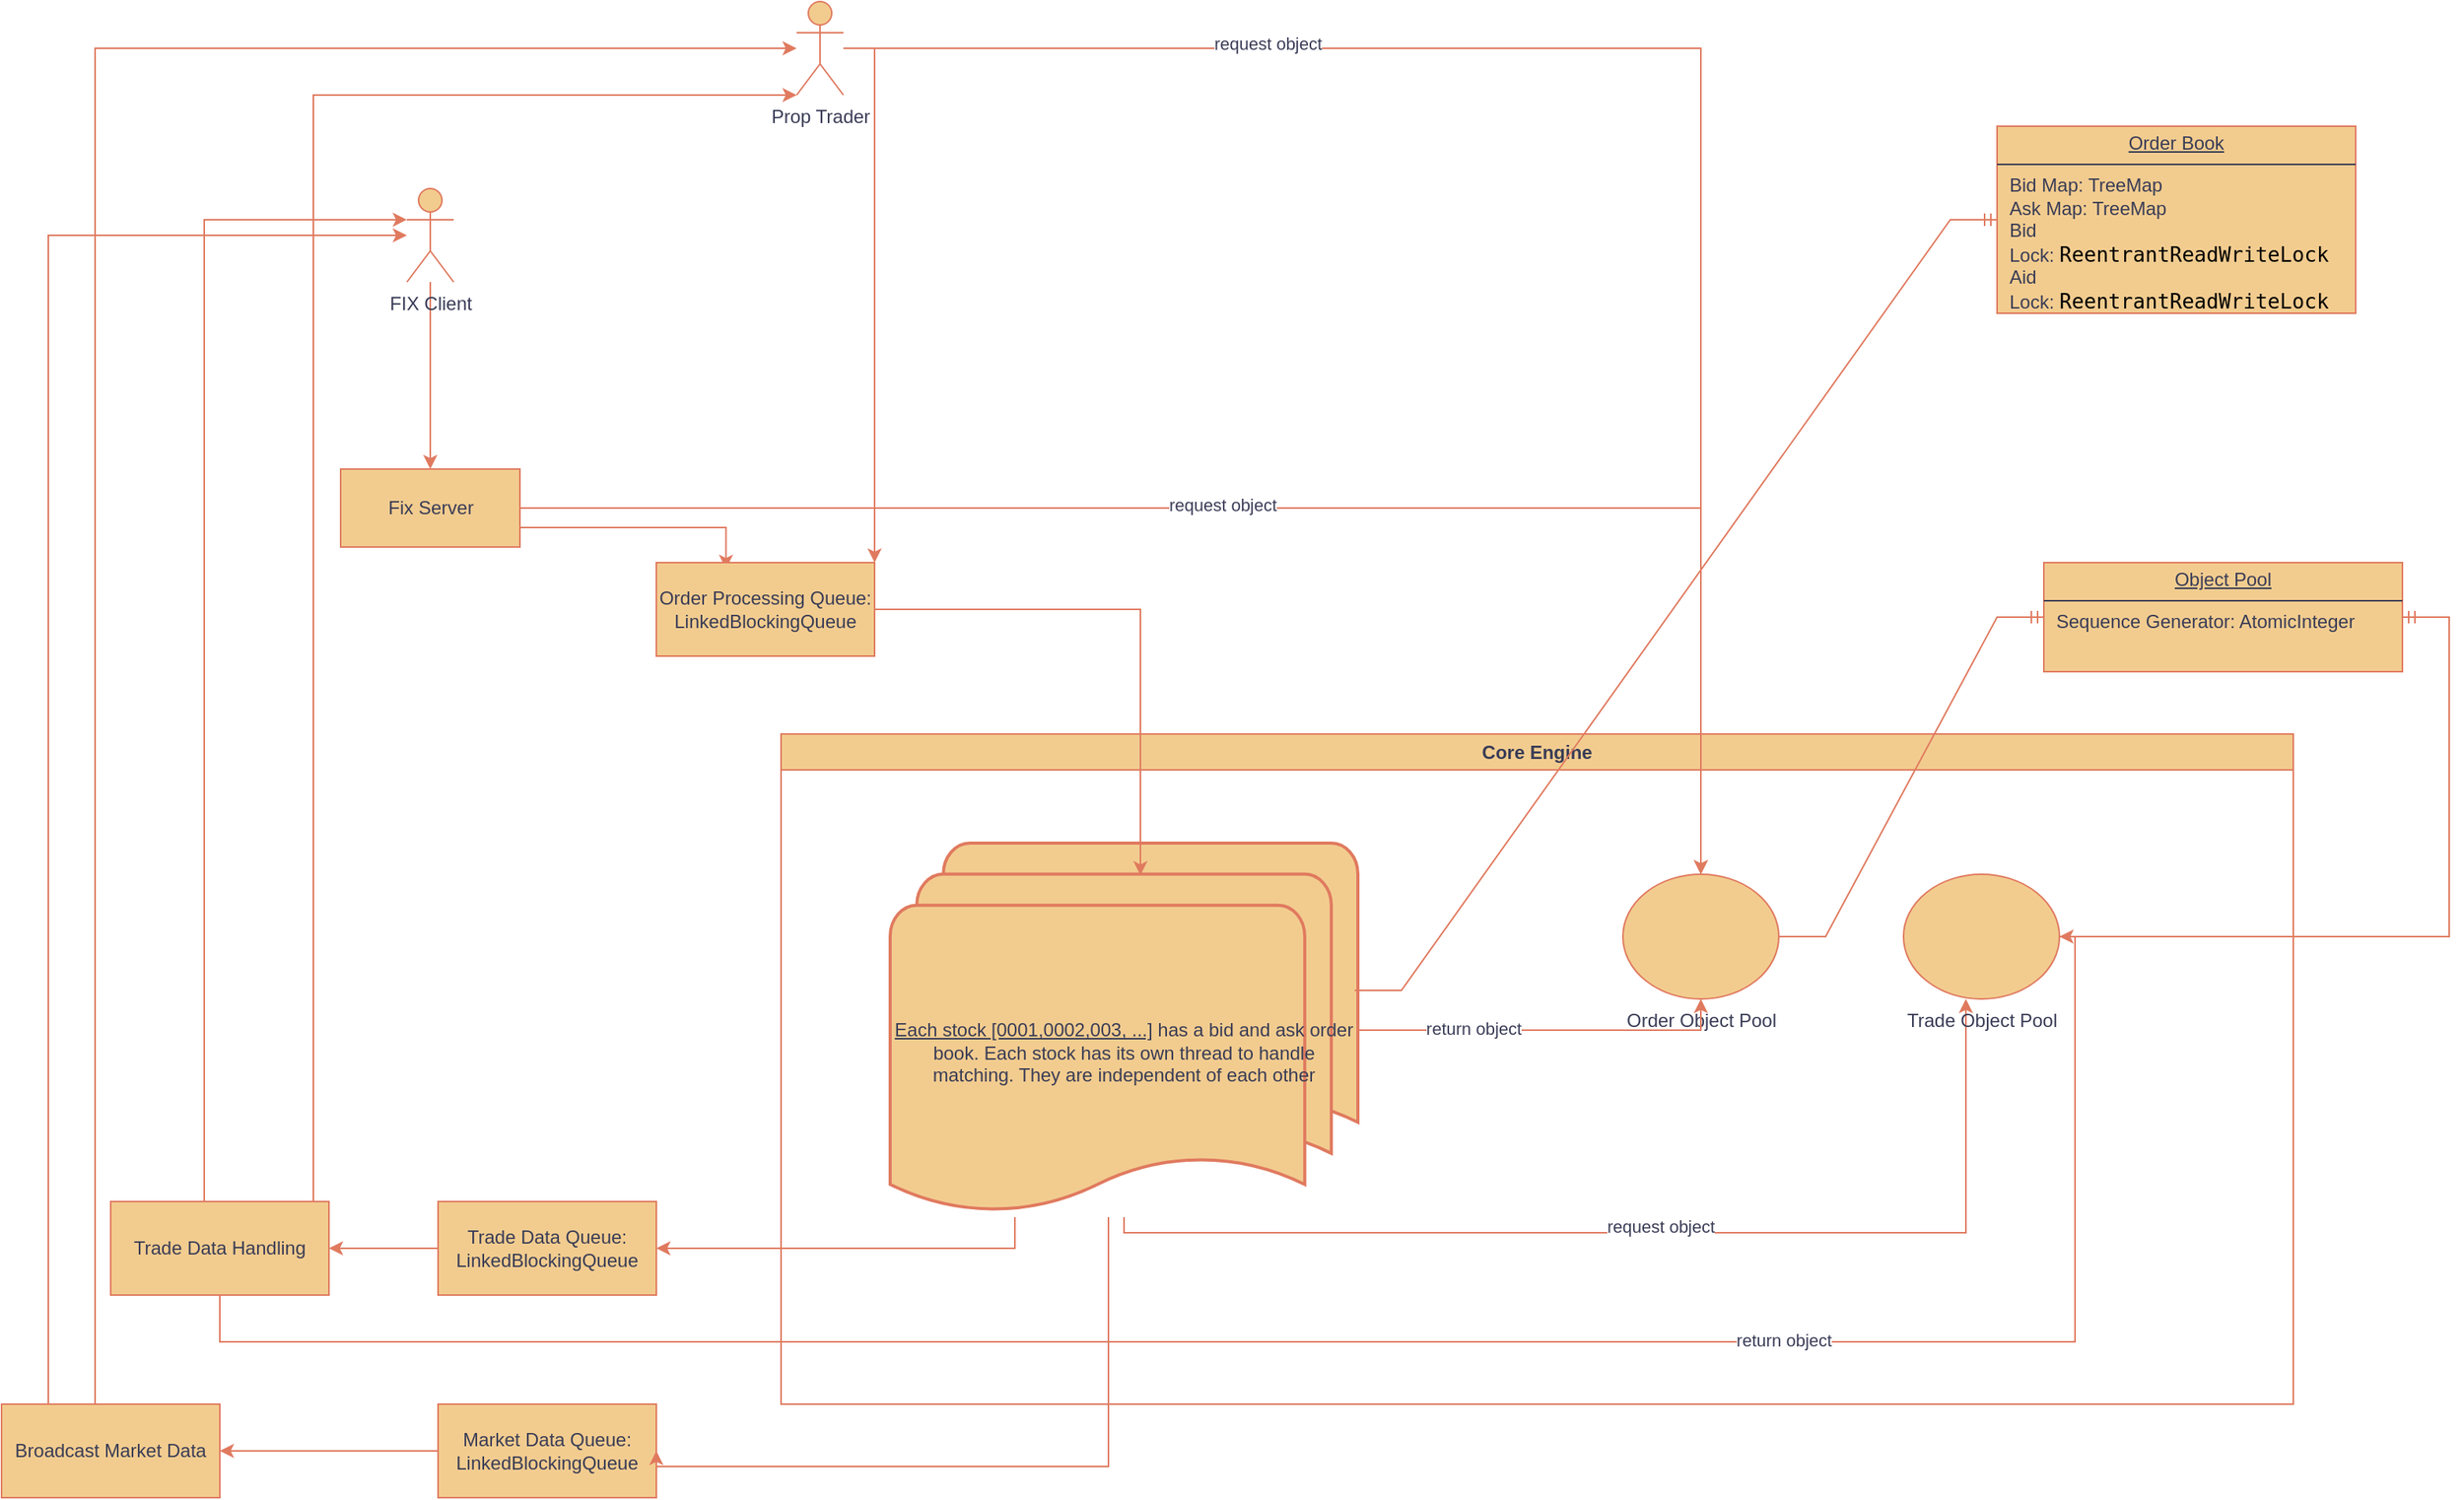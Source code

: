 <mxfile version="27.1.6">
  <diagram name="Page-1" id="BqjZxPg3twLJBN4jlAxS">
    <mxGraphModel dx="1804" dy="1148" grid="1" gridSize="10" guides="1" tooltips="1" connect="1" arrows="1" fold="1" page="1" pageScale="1" pageWidth="850" pageHeight="1100" math="0" shadow="0">
      <root>
        <mxCell id="0" />
        <mxCell id="1" parent="0" />
        <mxCell id="ImoLSvf8AdFzC4C-n9gq-60" style="edgeStyle=orthogonalEdgeStyle;rounded=0;orthogonalLoop=1;jettySize=auto;html=1;strokeColor=#E07A5F;fontColor=#393C56;fillColor=#F2CC8F;" edge="1" parent="1" source="ImoLSvf8AdFzC4C-n9gq-1" target="ImoLSvf8AdFzC4C-n9gq-5">
          <mxGeometry relative="1" as="geometry" />
        </mxCell>
        <object label="FIX Client" id="ImoLSvf8AdFzC4C-n9gq-1">
          <mxCell style="shape=umlActor;verticalLabelPosition=bottom;verticalAlign=top;html=1;outlineConnect=0;labelBackgroundColor=none;fillColor=#F2CC8F;strokeColor=#E07A5F;fontColor=#393C56;" vertex="1" parent="1">
            <mxGeometry x="290" y="150" width="30" height="60" as="geometry" />
          </mxCell>
        </object>
        <mxCell id="ImoLSvf8AdFzC4C-n9gq-2" value="Prop Trader" style="shape=umlActor;verticalLabelPosition=bottom;verticalAlign=top;html=1;outlineConnect=0;labelBackgroundColor=none;fillColor=#F2CC8F;strokeColor=#E07A5F;fontColor=#393C56;" vertex="1" parent="1">
          <mxGeometry x="540" y="30" width="30" height="60" as="geometry" />
        </mxCell>
        <mxCell id="ImoLSvf8AdFzC4C-n9gq-9" style="edgeStyle=orthogonalEdgeStyle;rounded=0;orthogonalLoop=1;jettySize=auto;html=1;strokeColor=#E07A5F;fontColor=#393C56;fillColor=#F2CC8F;entryX=0.319;entryY=0.067;entryDx=0;entryDy=0;entryPerimeter=0;exitX=1;exitY=0.75;exitDx=0;exitDy=0;" edge="1" parent="1" source="ImoLSvf8AdFzC4C-n9gq-5" target="ImoLSvf8AdFzC4C-n9gq-7">
          <mxGeometry relative="1" as="geometry" />
        </mxCell>
        <mxCell id="ImoLSvf8AdFzC4C-n9gq-40" style="edgeStyle=orthogonalEdgeStyle;rounded=0;orthogonalLoop=1;jettySize=auto;html=1;strokeColor=#E07A5F;fontColor=#393C56;fillColor=#F2CC8F;" edge="1" parent="1" source="ImoLSvf8AdFzC4C-n9gq-5" target="ImoLSvf8AdFzC4C-n9gq-36">
          <mxGeometry relative="1" as="geometry" />
        </mxCell>
        <mxCell id="ImoLSvf8AdFzC4C-n9gq-44" value="request object" style="edgeLabel;html=1;align=center;verticalAlign=middle;resizable=0;points=[];strokeColor=#E07A5F;fontColor=#393C56;fillColor=#F2CC8F;" vertex="1" connectable="0" parent="ImoLSvf8AdFzC4C-n9gq-40">
          <mxGeometry x="-0.093" y="2" relative="1" as="geometry">
            <mxPoint as="offset" />
          </mxGeometry>
        </mxCell>
        <mxCell id="ImoLSvf8AdFzC4C-n9gq-5" value="Fix Server" style="rounded=0;whiteSpace=wrap;html=1;strokeColor=#E07A5F;fontColor=#393C56;fillColor=#F2CC8F;" vertex="1" parent="1">
          <mxGeometry x="247.5" y="330" width="115" height="50" as="geometry" />
        </mxCell>
        <mxCell id="ImoLSvf8AdFzC4C-n9gq-7" value="Order Processing Queue: LinkedBlockingQueue" style="rounded=0;whiteSpace=wrap;html=1;strokeColor=#E07A5F;fontColor=#393C56;fillColor=#F2CC8F;" vertex="1" parent="1">
          <mxGeometry x="450" y="390" width="140" height="60" as="geometry" />
        </mxCell>
        <mxCell id="ImoLSvf8AdFzC4C-n9gq-13" style="edgeStyle=orthogonalEdgeStyle;rounded=0;orthogonalLoop=1;jettySize=auto;html=1;strokeColor=#E07A5F;fontColor=#393C56;fillColor=#F2CC8F;entryX=1;entryY=0;entryDx=0;entryDy=0;" edge="1" parent="1" source="ImoLSvf8AdFzC4C-n9gq-2" target="ImoLSvf8AdFzC4C-n9gq-7">
          <mxGeometry relative="1" as="geometry">
            <mxPoint x="560" y="130" as="sourcePoint" />
            <mxPoint x="460" y="310" as="targetPoint" />
            <Array as="points">
              <mxPoint x="590" y="60" />
            </Array>
          </mxGeometry>
        </mxCell>
        <mxCell id="ImoLSvf8AdFzC4C-n9gq-55" style="edgeStyle=orthogonalEdgeStyle;rounded=0;orthogonalLoop=1;jettySize=auto;html=1;entryX=1;entryY=0.5;entryDx=0;entryDy=0;strokeColor=#E07A5F;fontColor=#393C56;fillColor=#F2CC8F;" edge="1" parent="1" source="ImoLSvf8AdFzC4C-n9gq-16" target="ImoLSvf8AdFzC4C-n9gq-54">
          <mxGeometry relative="1" as="geometry" />
        </mxCell>
        <mxCell id="ImoLSvf8AdFzC4C-n9gq-16" value="Market Data Queue: LinkedBlockingQueue" style="rounded=0;whiteSpace=wrap;html=1;strokeColor=#E07A5F;fontColor=#393C56;fillColor=#F2CC8F;" vertex="1" parent="1">
          <mxGeometry x="310" y="930" width="140" height="60" as="geometry" />
        </mxCell>
        <mxCell id="ImoLSvf8AdFzC4C-n9gq-56" style="edgeStyle=orthogonalEdgeStyle;rounded=0;orthogonalLoop=1;jettySize=auto;html=1;entryX=1;entryY=0.5;entryDx=0;entryDy=0;strokeColor=#E07A5F;fontColor=#393C56;fillColor=#F2CC8F;" edge="1" parent="1" source="ImoLSvf8AdFzC4C-n9gq-17" target="ImoLSvf8AdFzC4C-n9gq-53">
          <mxGeometry relative="1" as="geometry" />
        </mxCell>
        <mxCell id="ImoLSvf8AdFzC4C-n9gq-17" value="Trade Data Queue: LinkedBlockingQueue" style="rounded=0;whiteSpace=wrap;html=1;strokeColor=#E07A5F;fontColor=#393C56;fillColor=#F2CC8F;" vertex="1" parent="1">
          <mxGeometry x="310" y="800" width="140" height="60" as="geometry" />
        </mxCell>
        <mxCell id="ImoLSvf8AdFzC4C-n9gq-22" value="Core Engine" style="swimlane;whiteSpace=wrap;html=1;strokeColor=#E07A5F;fontColor=#393C56;fillColor=#F2CC8F;" vertex="1" parent="1">
          <mxGeometry x="530" y="500" width="970" height="430" as="geometry" />
        </mxCell>
        <mxCell id="ImoLSvf8AdFzC4C-n9gq-48" style="edgeStyle=orthogonalEdgeStyle;rounded=0;orthogonalLoop=1;jettySize=auto;html=1;strokeColor=#E07A5F;fontColor=#393C56;fillColor=#F2CC8F;" edge="1" parent="ImoLSvf8AdFzC4C-n9gq-22" source="ImoLSvf8AdFzC4C-n9gq-21" target="ImoLSvf8AdFzC4C-n9gq-37">
          <mxGeometry relative="1" as="geometry">
            <Array as="points">
              <mxPoint x="220" y="320" />
              <mxPoint x="760" y="320" />
            </Array>
          </mxGeometry>
        </mxCell>
        <mxCell id="ImoLSvf8AdFzC4C-n9gq-50" value="request object" style="edgeLabel;html=1;align=center;verticalAlign=middle;resizable=0;points=[];strokeColor=#E07A5F;fontColor=#393C56;fillColor=#F2CC8F;" vertex="1" connectable="0" parent="ImoLSvf8AdFzC4C-n9gq-48">
          <mxGeometry x="0.01" y="4" relative="1" as="geometry">
            <mxPoint as="offset" />
          </mxGeometry>
        </mxCell>
        <mxCell id="ImoLSvf8AdFzC4C-n9gq-21" value="&lt;div&gt;&lt;u&gt;&lt;br&gt;&lt;/u&gt;&lt;/div&gt;&lt;u&gt;&lt;div&gt;&lt;u&gt;&lt;br&gt;&lt;/u&gt;&lt;/div&gt;Each stock [0001,0002,003, ...]&lt;/u&gt; has a bid and ask order book. Each stock has its own thread to handle matching. They are independent of each other" style="strokeWidth=2;html=1;shape=mxgraph.flowchart.multi-document;whiteSpace=wrap;strokeColor=#E07A5F;fontColor=#393C56;fillColor=#F2CC8F;" vertex="1" parent="ImoLSvf8AdFzC4C-n9gq-22">
          <mxGeometry x="70" y="70" width="300" height="240" as="geometry" />
        </mxCell>
        <mxCell id="ImoLSvf8AdFzC4C-n9gq-37" value="Trade Object Pool" style="verticalLabelPosition=bottom;verticalAlign=top;html=1;shape=mxgraph.flowchart.on-page_reference;strokeColor=#E07A5F;fontColor=#393C56;fillColor=#F2CC8F;" vertex="1" parent="ImoLSvf8AdFzC4C-n9gq-22">
          <mxGeometry x="720" y="90" width="100" height="80" as="geometry" />
        </mxCell>
        <mxCell id="ImoLSvf8AdFzC4C-n9gq-36" value="Order Object Pool" style="verticalLabelPosition=bottom;verticalAlign=top;html=1;shape=mxgraph.flowchart.on-page_reference;strokeColor=#E07A5F;fontColor=#393C56;fillColor=#F2CC8F;" vertex="1" parent="ImoLSvf8AdFzC4C-n9gq-22">
          <mxGeometry x="540" y="90" width="100" height="80" as="geometry" />
        </mxCell>
        <mxCell id="ImoLSvf8AdFzC4C-n9gq-46" style="edgeStyle=orthogonalEdgeStyle;rounded=0;orthogonalLoop=1;jettySize=auto;html=1;entryX=0.5;entryY=1;entryDx=0;entryDy=0;entryPerimeter=0;strokeColor=#E07A5F;fontColor=#393C56;fillColor=#F2CC8F;" edge="1" parent="ImoLSvf8AdFzC4C-n9gq-22" source="ImoLSvf8AdFzC4C-n9gq-21" target="ImoLSvf8AdFzC4C-n9gq-36">
          <mxGeometry relative="1" as="geometry" />
        </mxCell>
        <mxCell id="ImoLSvf8AdFzC4C-n9gq-47" value="return object" style="edgeLabel;html=1;align=center;verticalAlign=middle;resizable=0;points=[];strokeColor=#E07A5F;fontColor=#393C56;fillColor=#F2CC8F;" vertex="1" connectable="0" parent="ImoLSvf8AdFzC4C-n9gq-46">
          <mxGeometry x="-0.384" y="1" relative="1" as="geometry">
            <mxPoint as="offset" />
          </mxGeometry>
        </mxCell>
        <mxCell id="ImoLSvf8AdFzC4C-n9gq-23" style="edgeStyle=orthogonalEdgeStyle;rounded=0;orthogonalLoop=1;jettySize=auto;html=1;entryX=0.535;entryY=0.086;entryDx=0;entryDy=0;entryPerimeter=0;strokeColor=#E07A5F;fontColor=#393C56;fillColor=#F2CC8F;" edge="1" parent="1" source="ImoLSvf8AdFzC4C-n9gq-7" target="ImoLSvf8AdFzC4C-n9gq-21">
          <mxGeometry relative="1" as="geometry" />
        </mxCell>
        <mxCell id="ImoLSvf8AdFzC4C-n9gq-32" value="&lt;p style=&quot;margin:0px;margin-top:4px;text-align:center;text-decoration:underline;&quot;&gt;Order Book&lt;/p&gt;&lt;hr size=&quot;1&quot; style=&quot;border-style:solid;&quot;&gt;&lt;p style=&quot;margin:0px;margin-left:8px;&quot;&gt;&lt;span style=&quot;background-color: transparent; color: light-dark(rgb(57, 60, 86), rgb(182, 184, 207));&quot;&gt;Bid Map: TreeMap&lt;/span&gt;&lt;/p&gt;&lt;p style=&quot;margin:0px;margin-left:8px;&quot;&gt;Ask Map: TreeMap&lt;/p&gt;&lt;p style=&quot;margin:0px;margin-left:8px;&quot;&gt;Bid Lock:&amp;nbsp;&lt;span style=&quot;font-family: &amp;quot;JetBrains Mono&amp;quot;, monospace; font-size: 9.8pt;&quot;&gt;&lt;font style=&quot;color: rgb(0, 0, 0);&quot;&gt;ReentrantReadWriteLock&lt;/font&gt;&lt;/span&gt;&lt;/p&gt;&lt;p style=&quot;margin:0px;margin-left:8px;&quot;&gt;Aid Lock:&amp;nbsp;&lt;span style=&quot;font-family: &amp;quot;JetBrains Mono&amp;quot;, monospace; font-size: 9.8pt;&quot;&gt;&lt;font style=&quot;color: rgb(0, 0, 0);&quot;&gt;ReentrantReadWriteLock&lt;/font&gt;&lt;/span&gt;&lt;span style=&quot;font-family: &amp;quot;JetBrains Mono&amp;quot;, monospace; font-size: 9.8pt;&quot;&gt;&lt;font style=&quot;color: rgb(0, 0, 0);&quot;&gt;&lt;/font&gt;&lt;/span&gt;&lt;/p&gt;" style="verticalAlign=top;align=left;overflow=fill;html=1;whiteSpace=wrap;strokeColor=#E07A5F;fontColor=#393C56;fillColor=#F2CC8F;" vertex="1" parent="1">
          <mxGeometry x="1310" y="110" width="230" height="120" as="geometry" />
        </mxCell>
        <mxCell id="ImoLSvf8AdFzC4C-n9gq-33" value="" style="edgeStyle=entityRelationEdgeStyle;fontSize=12;html=1;endArrow=ERmandOne;rounded=0;strokeColor=#E07A5F;fontColor=#393C56;fillColor=#F2CC8F;exitX=0.993;exitY=0.394;exitDx=0;exitDy=0;exitPerimeter=0;" edge="1" parent="1" source="ImoLSvf8AdFzC4C-n9gq-21" target="ImoLSvf8AdFzC4C-n9gq-32">
          <mxGeometry width="100" height="100" relative="1" as="geometry">
            <mxPoint x="750" y="650" as="sourcePoint" />
            <mxPoint x="850" y="550" as="targetPoint" />
          </mxGeometry>
        </mxCell>
        <mxCell id="ImoLSvf8AdFzC4C-n9gq-41" style="edgeStyle=orthogonalEdgeStyle;rounded=0;orthogonalLoop=1;jettySize=auto;html=1;entryX=0.5;entryY=0;entryDx=0;entryDy=0;entryPerimeter=0;strokeColor=#E07A5F;fontColor=#393C56;fillColor=#F2CC8F;" edge="1" parent="1" source="ImoLSvf8AdFzC4C-n9gq-2" target="ImoLSvf8AdFzC4C-n9gq-36">
          <mxGeometry relative="1" as="geometry" />
        </mxCell>
        <mxCell id="ImoLSvf8AdFzC4C-n9gq-45" value="request object" style="edgeLabel;html=1;align=center;verticalAlign=middle;resizable=0;points=[];strokeColor=#E07A5F;fontColor=#393C56;fillColor=#F2CC8F;" vertex="1" connectable="0" parent="ImoLSvf8AdFzC4C-n9gq-41">
          <mxGeometry x="-0.496" y="3" relative="1" as="geometry">
            <mxPoint as="offset" />
          </mxGeometry>
        </mxCell>
        <mxCell id="ImoLSvf8AdFzC4C-n9gq-51" style="edgeStyle=orthogonalEdgeStyle;rounded=0;orthogonalLoop=1;jettySize=auto;html=1;strokeColor=#E07A5F;fontColor=#393C56;fillColor=#F2CC8F;entryX=1;entryY=0.5;entryDx=0;entryDy=0;" edge="1" parent="1" source="ImoLSvf8AdFzC4C-n9gq-21" target="ImoLSvf8AdFzC4C-n9gq-17">
          <mxGeometry relative="1" as="geometry">
            <mxPoint x="647.5" y="790" as="sourcePoint" />
            <mxPoint x="360" y="920" as="targetPoint" />
            <Array as="points">
              <mxPoint x="680" y="830" />
            </Array>
          </mxGeometry>
        </mxCell>
        <mxCell id="ImoLSvf8AdFzC4C-n9gq-52" style="edgeStyle=orthogonalEdgeStyle;rounded=0;orthogonalLoop=1;jettySize=auto;html=1;strokeColor=#E07A5F;fontColor=#393C56;fillColor=#F2CC8F;entryX=1;entryY=0.5;entryDx=0;entryDy=0;" edge="1" parent="1" source="ImoLSvf8AdFzC4C-n9gq-21" target="ImoLSvf8AdFzC4C-n9gq-16">
          <mxGeometry relative="1" as="geometry">
            <mxPoint x="780" y="1010" as="targetPoint" />
            <Array as="points">
              <mxPoint x="740" y="970" />
            </Array>
          </mxGeometry>
        </mxCell>
        <mxCell id="ImoLSvf8AdFzC4C-n9gq-53" value="Trade Data Handling" style="rounded=0;whiteSpace=wrap;html=1;strokeColor=#E07A5F;fontColor=#393C56;fillColor=#F2CC8F;" vertex="1" parent="1">
          <mxGeometry x="100" y="800" width="140" height="60" as="geometry" />
        </mxCell>
        <mxCell id="ImoLSvf8AdFzC4C-n9gq-58" style="edgeStyle=orthogonalEdgeStyle;rounded=0;orthogonalLoop=1;jettySize=auto;html=1;strokeColor=#E07A5F;fontColor=#393C56;fillColor=#F2CC8F;" edge="1" parent="1" source="ImoLSvf8AdFzC4C-n9gq-54" target="ImoLSvf8AdFzC4C-n9gq-1">
          <mxGeometry relative="1" as="geometry">
            <mxPoint x="100" y="170" as="targetPoint" />
            <Array as="points">
              <mxPoint x="60" y="180" />
            </Array>
          </mxGeometry>
        </mxCell>
        <mxCell id="ImoLSvf8AdFzC4C-n9gq-59" style="edgeStyle=orthogonalEdgeStyle;rounded=0;orthogonalLoop=1;jettySize=auto;html=1;strokeColor=#E07A5F;fontColor=#393C56;fillColor=#F2CC8F;" edge="1" parent="1" source="ImoLSvf8AdFzC4C-n9gq-54" target="ImoLSvf8AdFzC4C-n9gq-2">
          <mxGeometry relative="1" as="geometry">
            <mxPoint x="390" y="60" as="targetPoint" />
            <Array as="points">
              <mxPoint x="90" y="60" />
            </Array>
          </mxGeometry>
        </mxCell>
        <mxCell id="ImoLSvf8AdFzC4C-n9gq-54" value="Broadcast Market Data" style="rounded=0;whiteSpace=wrap;html=1;strokeColor=#E07A5F;fontColor=#393C56;fillColor=#F2CC8F;" vertex="1" parent="1">
          <mxGeometry x="30" y="930" width="140" height="60" as="geometry" />
        </mxCell>
        <mxCell id="ImoLSvf8AdFzC4C-n9gq-57" style="edgeStyle=orthogonalEdgeStyle;rounded=0;orthogonalLoop=1;jettySize=auto;html=1;entryX=0;entryY=0.333;entryDx=0;entryDy=0;entryPerimeter=0;strokeColor=#E07A5F;fontColor=#393C56;fillColor=#F2CC8F;" edge="1" parent="1" source="ImoLSvf8AdFzC4C-n9gq-53" target="ImoLSvf8AdFzC4C-n9gq-1">
          <mxGeometry relative="1" as="geometry">
            <Array as="points">
              <mxPoint x="160" y="170" />
            </Array>
          </mxGeometry>
        </mxCell>
        <mxCell id="ImoLSvf8AdFzC4C-n9gq-61" style="edgeStyle=orthogonalEdgeStyle;rounded=0;orthogonalLoop=1;jettySize=auto;html=1;strokeColor=#E07A5F;fontColor=#393C56;fillColor=#F2CC8F;" edge="1" parent="1" source="ImoLSvf8AdFzC4C-n9gq-53" target="ImoLSvf8AdFzC4C-n9gq-2">
          <mxGeometry relative="1" as="geometry">
            <mxPoint x="80" y="750" as="sourcePoint" />
            <mxPoint x="560" y="-120" as="targetPoint" />
            <Array as="points">
              <mxPoint x="230" y="90" />
            </Array>
          </mxGeometry>
        </mxCell>
        <mxCell id="ImoLSvf8AdFzC4C-n9gq-62" style="edgeStyle=orthogonalEdgeStyle;rounded=0;orthogonalLoop=1;jettySize=auto;html=1;strokeColor=#E07A5F;fontColor=#393C56;fillColor=#F2CC8F;" edge="1" parent="1" source="ImoLSvf8AdFzC4C-n9gq-53" target="ImoLSvf8AdFzC4C-n9gq-37">
          <mxGeometry relative="1" as="geometry">
            <Array as="points">
              <mxPoint x="170" y="890" />
              <mxPoint x="1360" y="890" />
            </Array>
          </mxGeometry>
        </mxCell>
        <mxCell id="ImoLSvf8AdFzC4C-n9gq-72" value="return object" style="edgeLabel;html=1;align=center;verticalAlign=middle;resizable=0;points=[];strokeColor=#E07A5F;fontColor=#393C56;fillColor=#F2CC8F;" vertex="1" connectable="0" parent="ImoLSvf8AdFzC4C-n9gq-62">
          <mxGeometry x="0.386" y="1" relative="1" as="geometry">
            <mxPoint as="offset" />
          </mxGeometry>
        </mxCell>
        <mxCell id="ImoLSvf8AdFzC4C-n9gq-65" value="&lt;p style=&quot;margin:0px;margin-top:4px;text-align:center;text-decoration:underline;&quot;&gt;Object Pool&lt;/p&gt;&lt;hr size=&quot;1&quot; style=&quot;border-style:solid;&quot;&gt;&lt;p style=&quot;margin:0px;margin-left:8px;&quot;&gt;Sequence Generator: AtomicInteger&lt;/p&gt;" style="verticalAlign=top;align=left;overflow=fill;html=1;whiteSpace=wrap;strokeColor=#E07A5F;fontColor=#393C56;fillColor=#F2CC8F;" vertex="1" parent="1">
          <mxGeometry x="1340" y="390" width="230" height="70" as="geometry" />
        </mxCell>
        <mxCell id="ImoLSvf8AdFzC4C-n9gq-66" value="" style="edgeStyle=entityRelationEdgeStyle;fontSize=12;html=1;endArrow=ERmandOne;rounded=0;strokeColor=#E07A5F;fontColor=#393C56;fillColor=#F2CC8F;entryX=0;entryY=0.5;entryDx=0;entryDy=0;" edge="1" parent="1" source="ImoLSvf8AdFzC4C-n9gq-36" target="ImoLSvf8AdFzC4C-n9gq-65">
          <mxGeometry width="100" height="100" relative="1" as="geometry">
            <mxPoint x="1260" y="835" as="sourcePoint" />
            <mxPoint x="1642" y="330" as="targetPoint" />
          </mxGeometry>
        </mxCell>
        <mxCell id="ImoLSvf8AdFzC4C-n9gq-70" value="" style="edgeStyle=entityRelationEdgeStyle;fontSize=12;html=1;endArrow=ERmandOne;rounded=0;strokeColor=#E07A5F;fontColor=#393C56;fillColor=#F2CC8F;" edge="1" parent="1" source="ImoLSvf8AdFzC4C-n9gq-37" target="ImoLSvf8AdFzC4C-n9gq-65">
          <mxGeometry width="100" height="100" relative="1" as="geometry">
            <mxPoint x="1300" y="665" as="sourcePoint" />
            <mxPoint x="1440" y="450" as="targetPoint" />
          </mxGeometry>
        </mxCell>
      </root>
    </mxGraphModel>
  </diagram>
</mxfile>
